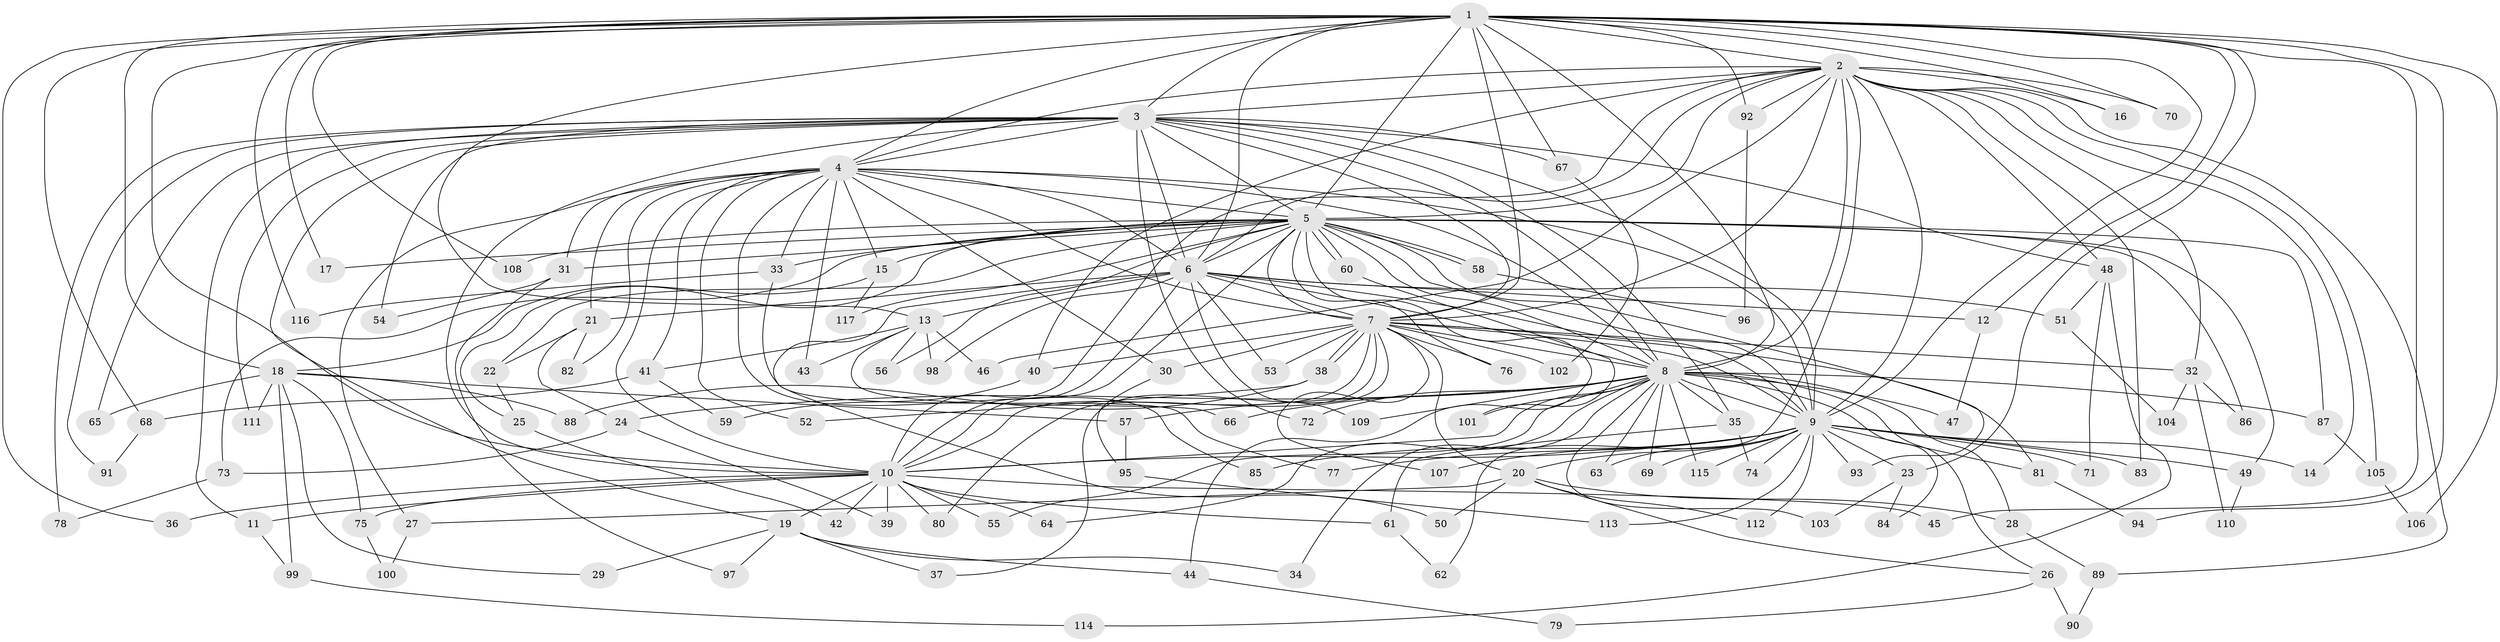 // Generated by graph-tools (version 1.1) at 2025/45/03/09/25 04:45:39]
// undirected, 117 vertices, 259 edges
graph export_dot {
graph [start="1"]
  node [color=gray90,style=filled];
  1;
  2;
  3;
  4;
  5;
  6;
  7;
  8;
  9;
  10;
  11;
  12;
  13;
  14;
  15;
  16;
  17;
  18;
  19;
  20;
  21;
  22;
  23;
  24;
  25;
  26;
  27;
  28;
  29;
  30;
  31;
  32;
  33;
  34;
  35;
  36;
  37;
  38;
  39;
  40;
  41;
  42;
  43;
  44;
  45;
  46;
  47;
  48;
  49;
  50;
  51;
  52;
  53;
  54;
  55;
  56;
  57;
  58;
  59;
  60;
  61;
  62;
  63;
  64;
  65;
  66;
  67;
  68;
  69;
  70;
  71;
  72;
  73;
  74;
  75;
  76;
  77;
  78;
  79;
  80;
  81;
  82;
  83;
  84;
  85;
  86;
  87;
  88;
  89;
  90;
  91;
  92;
  93;
  94;
  95;
  96;
  97;
  98;
  99;
  100;
  101;
  102;
  103;
  104;
  105;
  106;
  107;
  108;
  109;
  110;
  111;
  112;
  113;
  114;
  115;
  116;
  117;
  1 -- 2;
  1 -- 3;
  1 -- 4;
  1 -- 5;
  1 -- 6;
  1 -- 7;
  1 -- 8;
  1 -- 9;
  1 -- 10;
  1 -- 12;
  1 -- 13;
  1 -- 16;
  1 -- 17;
  1 -- 18;
  1 -- 23;
  1 -- 36;
  1 -- 45;
  1 -- 67;
  1 -- 68;
  1 -- 70;
  1 -- 92;
  1 -- 94;
  1 -- 106;
  1 -- 108;
  1 -- 116;
  2 -- 3;
  2 -- 4;
  2 -- 5;
  2 -- 6;
  2 -- 7;
  2 -- 8;
  2 -- 9;
  2 -- 10;
  2 -- 14;
  2 -- 16;
  2 -- 32;
  2 -- 40;
  2 -- 46;
  2 -- 48;
  2 -- 62;
  2 -- 70;
  2 -- 83;
  2 -- 89;
  2 -- 92;
  2 -- 105;
  3 -- 4;
  3 -- 5;
  3 -- 6;
  3 -- 7;
  3 -- 8;
  3 -- 9;
  3 -- 10;
  3 -- 11;
  3 -- 19;
  3 -- 35;
  3 -- 48;
  3 -- 54;
  3 -- 65;
  3 -- 67;
  3 -- 72;
  3 -- 78;
  3 -- 91;
  3 -- 111;
  4 -- 5;
  4 -- 6;
  4 -- 7;
  4 -- 8;
  4 -- 9;
  4 -- 10;
  4 -- 15;
  4 -- 21;
  4 -- 27;
  4 -- 30;
  4 -- 31;
  4 -- 33;
  4 -- 41;
  4 -- 43;
  4 -- 52;
  4 -- 82;
  4 -- 85;
  5 -- 6;
  5 -- 7;
  5 -- 8;
  5 -- 9;
  5 -- 10;
  5 -- 15;
  5 -- 17;
  5 -- 22;
  5 -- 25;
  5 -- 31;
  5 -- 33;
  5 -- 44;
  5 -- 49;
  5 -- 56;
  5 -- 58;
  5 -- 58;
  5 -- 60;
  5 -- 60;
  5 -- 73;
  5 -- 76;
  5 -- 86;
  5 -- 87;
  5 -- 93;
  5 -- 108;
  5 -- 117;
  6 -- 7;
  6 -- 8;
  6 -- 9;
  6 -- 10;
  6 -- 12;
  6 -- 13;
  6 -- 21;
  6 -- 50;
  6 -- 51;
  6 -- 53;
  6 -- 98;
  6 -- 109;
  7 -- 8;
  7 -- 9;
  7 -- 10;
  7 -- 20;
  7 -- 30;
  7 -- 32;
  7 -- 37;
  7 -- 38;
  7 -- 38;
  7 -- 40;
  7 -- 53;
  7 -- 76;
  7 -- 80;
  7 -- 81;
  7 -- 102;
  7 -- 107;
  8 -- 9;
  8 -- 10;
  8 -- 24;
  8 -- 26;
  8 -- 28;
  8 -- 34;
  8 -- 35;
  8 -- 47;
  8 -- 55;
  8 -- 57;
  8 -- 63;
  8 -- 64;
  8 -- 66;
  8 -- 69;
  8 -- 72;
  8 -- 84;
  8 -- 87;
  8 -- 101;
  8 -- 103;
  8 -- 109;
  8 -- 115;
  9 -- 10;
  9 -- 14;
  9 -- 20;
  9 -- 23;
  9 -- 49;
  9 -- 63;
  9 -- 69;
  9 -- 71;
  9 -- 74;
  9 -- 77;
  9 -- 81;
  9 -- 83;
  9 -- 85;
  9 -- 93;
  9 -- 107;
  9 -- 112;
  9 -- 113;
  9 -- 115;
  10 -- 11;
  10 -- 19;
  10 -- 36;
  10 -- 39;
  10 -- 42;
  10 -- 45;
  10 -- 55;
  10 -- 61;
  10 -- 64;
  10 -- 75;
  10 -- 80;
  11 -- 99;
  12 -- 47;
  13 -- 41;
  13 -- 43;
  13 -- 46;
  13 -- 56;
  13 -- 66;
  13 -- 98;
  15 -- 18;
  15 -- 117;
  18 -- 29;
  18 -- 57;
  18 -- 65;
  18 -- 75;
  18 -- 88;
  18 -- 99;
  18 -- 111;
  19 -- 29;
  19 -- 34;
  19 -- 37;
  19 -- 44;
  19 -- 97;
  20 -- 26;
  20 -- 27;
  20 -- 28;
  20 -- 50;
  20 -- 112;
  21 -- 22;
  21 -- 24;
  21 -- 82;
  22 -- 25;
  23 -- 84;
  23 -- 103;
  24 -- 39;
  24 -- 73;
  25 -- 42;
  26 -- 79;
  26 -- 90;
  27 -- 100;
  28 -- 89;
  30 -- 95;
  31 -- 54;
  31 -- 97;
  32 -- 86;
  32 -- 104;
  32 -- 110;
  33 -- 77;
  33 -- 116;
  35 -- 61;
  35 -- 74;
  38 -- 52;
  38 -- 88;
  40 -- 59;
  41 -- 59;
  41 -- 68;
  44 -- 79;
  48 -- 51;
  48 -- 71;
  48 -- 114;
  49 -- 110;
  51 -- 104;
  57 -- 95;
  58 -- 96;
  60 -- 101;
  61 -- 62;
  67 -- 102;
  68 -- 91;
  73 -- 78;
  75 -- 100;
  81 -- 94;
  87 -- 105;
  89 -- 90;
  92 -- 96;
  95 -- 113;
  99 -- 114;
  105 -- 106;
}
